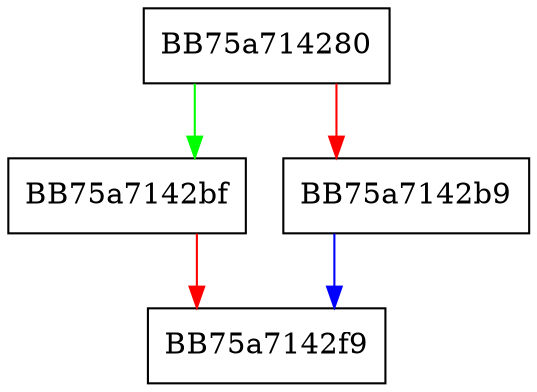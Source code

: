 digraph ShrinkerIsMine {
  node [shape="box"];
  graph [splines=ortho];
  BB75a714280 -> BB75a7142bf [color="green"];
  BB75a714280 -> BB75a7142b9 [color="red"];
  BB75a7142b9 -> BB75a7142f9 [color="blue"];
  BB75a7142bf -> BB75a7142f9 [color="red"];
}